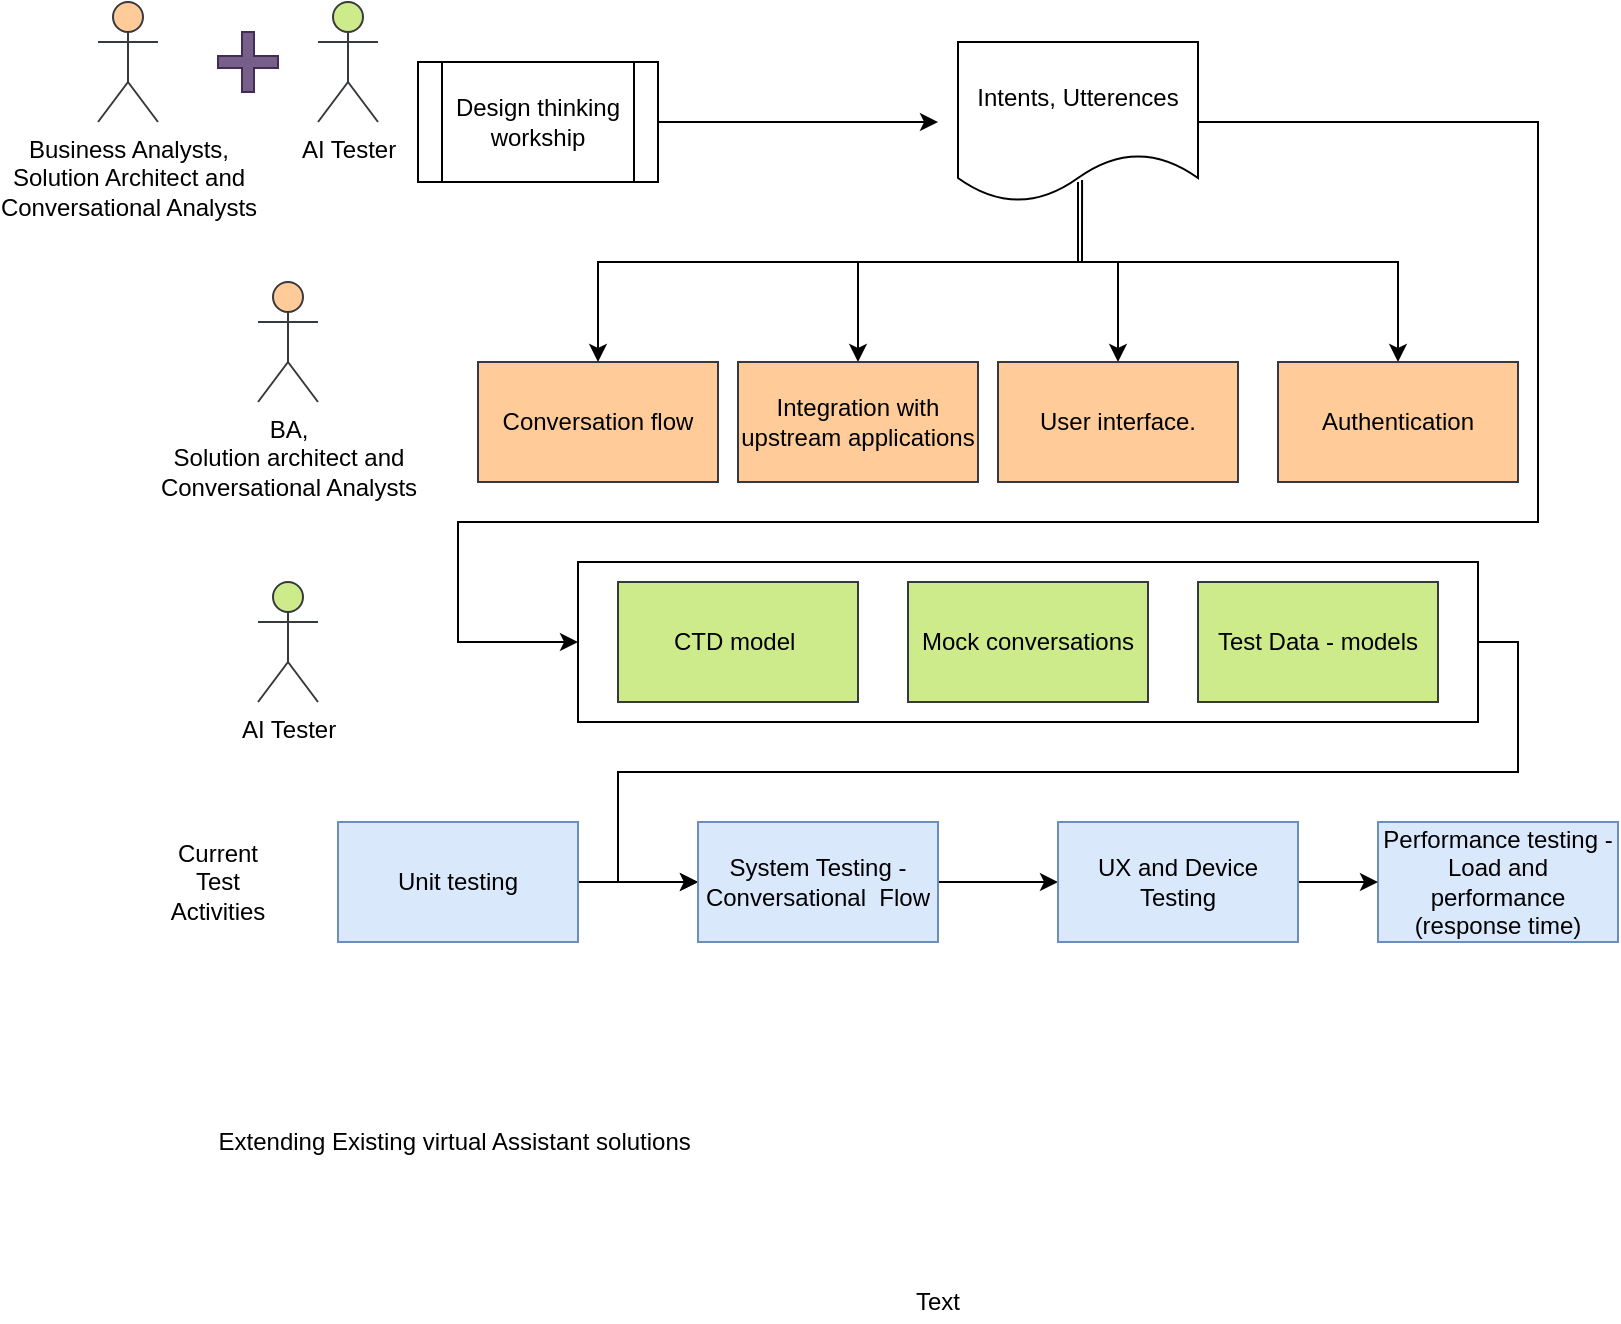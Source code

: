 <mxfile version="14.8.1" type="github">
  <diagram id="sMsKmZ36dMdmEoiFjQbl" name="Page-1">
    <mxGraphModel dx="1865" dy="524" grid="1" gridSize="10" guides="1" tooltips="1" connect="1" arrows="1" fold="1" page="1" pageScale="1" pageWidth="827" pageHeight="1169" math="0" shadow="0">
      <root>
        <mxCell id="0" />
        <mxCell id="1" parent="0" />
        <mxCell id="61uGcUXwKeX0_CccamnW-13" style="edgeStyle=orthogonalEdgeStyle;rounded=0;orthogonalLoop=1;jettySize=auto;html=1;exitX=1;exitY=0.5;exitDx=0;exitDy=0;entryX=0;entryY=0.5;entryDx=0;entryDy=0;startArrow=none;startFill=0;" edge="1" parent="1" source="yppVhn_TZPLiQ2y8EMe6-29" target="yppVhn_TZPLiQ2y8EMe6-13">
          <mxGeometry relative="1" as="geometry">
            <Array as="points">
              <mxPoint x="700" y="390" />
              <mxPoint x="700" y="455" />
              <mxPoint x="250" y="455" />
              <mxPoint x="250" y="510" />
            </Array>
          </mxGeometry>
        </mxCell>
        <mxCell id="yppVhn_TZPLiQ2y8EMe6-29" value="" style="rounded=0;whiteSpace=wrap;html=1;" parent="1" vertex="1">
          <mxGeometry x="230" y="350" width="450" height="80" as="geometry" />
        </mxCell>
        <mxCell id="yppVhn_TZPLiQ2y8EMe6-2" style="edgeStyle=orthogonalEdgeStyle;rounded=0;orthogonalLoop=1;jettySize=auto;html=1;" parent="1" source="yppVhn_TZPLiQ2y8EMe6-1" edge="1">
          <mxGeometry relative="1" as="geometry">
            <mxPoint x="410" y="130" as="targetPoint" />
          </mxGeometry>
        </mxCell>
        <mxCell id="yppVhn_TZPLiQ2y8EMe6-1" value="Design thinking workship" style="shape=process;whiteSpace=wrap;html=1;backgroundOutline=1;" parent="1" vertex="1">
          <mxGeometry x="150" y="100" width="120" height="60" as="geometry" />
        </mxCell>
        <mxCell id="yppVhn_TZPLiQ2y8EMe6-19" style="edgeStyle=orthogonalEdgeStyle;rounded=0;orthogonalLoop=1;jettySize=auto;html=1;entryX=0.5;entryY=0;entryDx=0;entryDy=0;" parent="1" source="yppVhn_TZPLiQ2y8EMe6-3" target="yppVhn_TZPLiQ2y8EMe6-8" edge="1">
          <mxGeometry relative="1" as="geometry">
            <Array as="points">
              <mxPoint x="480" y="200" />
              <mxPoint x="500" y="200" />
            </Array>
          </mxGeometry>
        </mxCell>
        <mxCell id="yppVhn_TZPLiQ2y8EMe6-26" style="edgeStyle=orthogonalEdgeStyle;rounded=0;orthogonalLoop=1;jettySize=auto;html=1;" parent="1" target="yppVhn_TZPLiQ2y8EMe6-7" edge="1">
          <mxGeometry relative="1" as="geometry">
            <mxPoint x="480" y="160" as="sourcePoint" />
            <Array as="points">
              <mxPoint x="480" y="200" />
              <mxPoint x="640" y="200" />
            </Array>
          </mxGeometry>
        </mxCell>
        <mxCell id="yppVhn_TZPLiQ2y8EMe6-27" style="edgeStyle=orthogonalEdgeStyle;rounded=0;orthogonalLoop=1;jettySize=auto;html=1;" parent="1" source="yppVhn_TZPLiQ2y8EMe6-3" target="yppVhn_TZPLiQ2y8EMe6-6" edge="1">
          <mxGeometry relative="1" as="geometry">
            <Array as="points">
              <mxPoint x="480" y="200" />
              <mxPoint x="370" y="200" />
            </Array>
          </mxGeometry>
        </mxCell>
        <mxCell id="61uGcUXwKeX0_CccamnW-6" style="edgeStyle=orthogonalEdgeStyle;rounded=0;orthogonalLoop=1;jettySize=auto;html=1;exitX=1;exitY=0.5;exitDx=0;exitDy=0;entryX=0;entryY=0.5;entryDx=0;entryDy=0;" edge="1" parent="1" source="yppVhn_TZPLiQ2y8EMe6-3" target="yppVhn_TZPLiQ2y8EMe6-29">
          <mxGeometry relative="1" as="geometry">
            <Array as="points">
              <mxPoint x="710" y="130" />
              <mxPoint x="710" y="330" />
              <mxPoint x="170" y="330" />
              <mxPoint x="170" y="390" />
            </Array>
          </mxGeometry>
        </mxCell>
        <mxCell id="yppVhn_TZPLiQ2y8EMe6-3" value="Intents, Utterences" style="shape=document;whiteSpace=wrap;html=1;boundedLbl=1;" parent="1" vertex="1">
          <mxGeometry x="420" y="90" width="120" height="80" as="geometry" />
        </mxCell>
        <mxCell id="yppVhn_TZPLiQ2y8EMe6-4" value="Conversation flow" style="rounded=0;whiteSpace=wrap;html=1;fillColor=#ffcc99;strokeColor=#36393d;" parent="1" vertex="1">
          <mxGeometry x="180" y="250" width="120" height="60" as="geometry" />
        </mxCell>
        <mxCell id="yppVhn_TZPLiQ2y8EMe6-6" value="Integration with upstream applications" style="rounded=0;whiteSpace=wrap;html=1;fillColor=#ffcc99;strokeColor=#36393d;" parent="1" vertex="1">
          <mxGeometry x="310" y="250" width="120" height="60" as="geometry" />
        </mxCell>
        <mxCell id="yppVhn_TZPLiQ2y8EMe6-7" value="Authentication" style="rounded=0;whiteSpace=wrap;html=1;fillColor=#ffcc99;strokeColor=#36393d;" parent="1" vertex="1">
          <mxGeometry x="580" y="250" width="120" height="60" as="geometry" />
        </mxCell>
        <mxCell id="yppVhn_TZPLiQ2y8EMe6-8" value="User interface." style="rounded=0;whiteSpace=wrap;html=1;fillColor=#ffcc99;strokeColor=#36393d;" parent="1" vertex="1">
          <mxGeometry x="440" y="250" width="120" height="60" as="geometry" />
        </mxCell>
        <mxCell id="yppVhn_TZPLiQ2y8EMe6-11" value="AI Tester" style="shape=umlActor;verticalLabelPosition=bottom;verticalAlign=top;html=1;outlineConnect=0;fillColor=#cdeb8b;strokeColor=#36393d;" parent="1" vertex="1">
          <mxGeometry x="70" y="360" width="30" height="60" as="geometry" />
        </mxCell>
        <mxCell id="61uGcUXwKeX0_CccamnW-2" style="edgeStyle=orthogonalEdgeStyle;rounded=0;orthogonalLoop=1;jettySize=auto;html=1;exitX=1;exitY=0.5;exitDx=0;exitDy=0;entryX=0;entryY=0.5;entryDx=0;entryDy=0;" edge="1" parent="1" source="yppVhn_TZPLiQ2y8EMe6-12" target="yppVhn_TZPLiQ2y8EMe6-13">
          <mxGeometry relative="1" as="geometry" />
        </mxCell>
        <mxCell id="yppVhn_TZPLiQ2y8EMe6-12" value="Unit testing" style="rounded=0;whiteSpace=wrap;html=1;fillColor=#dae8fc;strokeColor=#6c8ebf;" parent="1" vertex="1">
          <mxGeometry x="110" y="480" width="120" height="60" as="geometry" />
        </mxCell>
        <mxCell id="61uGcUXwKeX0_CccamnW-3" style="edgeStyle=orthogonalEdgeStyle;rounded=0;orthogonalLoop=1;jettySize=auto;html=1;exitX=1;exitY=0.5;exitDx=0;exitDy=0;entryX=0;entryY=0.5;entryDx=0;entryDy=0;" edge="1" parent="1" source="yppVhn_TZPLiQ2y8EMe6-13" target="yppVhn_TZPLiQ2y8EMe6-17">
          <mxGeometry relative="1" as="geometry" />
        </mxCell>
        <mxCell id="yppVhn_TZPLiQ2y8EMe6-13" value="System Testing - Conversational&amp;nbsp; Flow" style="rounded=0;whiteSpace=wrap;html=1;fillColor=#dae8fc;strokeColor=#6c8ebf;" parent="1" vertex="1">
          <mxGeometry x="290" y="480" width="120" height="60" as="geometry" />
        </mxCell>
        <mxCell id="yppVhn_TZPLiQ2y8EMe6-16" value="Performance testing - Load and performance (response time)" style="rounded=0;whiteSpace=wrap;html=1;fillColor=#dae8fc;strokeColor=#6c8ebf;" parent="1" vertex="1">
          <mxGeometry x="630" y="480" width="120" height="60" as="geometry" />
        </mxCell>
        <mxCell id="61uGcUXwKeX0_CccamnW-4" style="edgeStyle=orthogonalEdgeStyle;rounded=0;orthogonalLoop=1;jettySize=auto;html=1;exitX=1;exitY=0.5;exitDx=0;exitDy=0;entryX=0;entryY=0.5;entryDx=0;entryDy=0;" edge="1" parent="1" source="yppVhn_TZPLiQ2y8EMe6-17" target="yppVhn_TZPLiQ2y8EMe6-16">
          <mxGeometry relative="1" as="geometry" />
        </mxCell>
        <mxCell id="yppVhn_TZPLiQ2y8EMe6-17" value="UX and Device Testing" style="rounded=0;whiteSpace=wrap;html=1;fillColor=#dae8fc;strokeColor=#6c8ebf;" parent="1" vertex="1">
          <mxGeometry x="470" y="480" width="120" height="60" as="geometry" />
        </mxCell>
        <mxCell id="yppVhn_TZPLiQ2y8EMe6-22" value="BA, &lt;br&gt;Solution architect and &lt;br&gt;Conversational Analysts" style="shape=umlActor;verticalLabelPosition=bottom;verticalAlign=top;html=1;outlineConnect=0;fillColor=#ffcc99;strokeColor=#36393d;" parent="1" vertex="1">
          <mxGeometry x="70" y="210" width="30" height="60" as="geometry" />
        </mxCell>
        <mxCell id="yppVhn_TZPLiQ2y8EMe6-23" value="CTD model&amp;nbsp;" style="rounded=0;whiteSpace=wrap;html=1;fillColor=#cdeb8b;strokeColor=#36393d;" parent="1" vertex="1">
          <mxGeometry x="250" y="360" width="120" height="60" as="geometry" />
        </mxCell>
        <mxCell id="yppVhn_TZPLiQ2y8EMe6-24" value="Mock conversations" style="rounded=0;whiteSpace=wrap;html=1;fillColor=#cdeb8b;strokeColor=#36393d;" parent="1" vertex="1">
          <mxGeometry x="395" y="360" width="120" height="60" as="geometry" />
        </mxCell>
        <mxCell id="yppVhn_TZPLiQ2y8EMe6-25" value="Test Data - models" style="rounded=0;whiteSpace=wrap;html=1;fillColor=#cdeb8b;strokeColor=#36393d;" parent="1" vertex="1">
          <mxGeometry x="540" y="360" width="120" height="60" as="geometry" />
        </mxCell>
        <mxCell id="yppVhn_TZPLiQ2y8EMe6-28" style="edgeStyle=orthogonalEdgeStyle;rounded=0;orthogonalLoop=1;jettySize=auto;html=1;exitX=0.517;exitY=0.863;exitDx=0;exitDy=0;exitPerimeter=0;" parent="1" source="yppVhn_TZPLiQ2y8EMe6-3" edge="1">
          <mxGeometry relative="1" as="geometry">
            <mxPoint x="490" y="180" as="sourcePoint" />
            <mxPoint x="240" y="250" as="targetPoint" />
            <Array as="points">
              <mxPoint x="482" y="200" />
              <mxPoint x="240" y="200" />
            </Array>
          </mxGeometry>
        </mxCell>
        <mxCell id="yppVhn_TZPLiQ2y8EMe6-32" value="Current Test Activities" style="text;html=1;strokeColor=none;fillColor=none;align=center;verticalAlign=middle;whiteSpace=wrap;rounded=0;" parent="1" vertex="1">
          <mxGeometry x="30" y="500" width="40" height="20" as="geometry" />
        </mxCell>
        <mxCell id="yppVhn_TZPLiQ2y8EMe6-33" value="Extending Existing virtual Assistant solutions&amp;nbsp;" style="text;html=1;strokeColor=none;fillColor=none;align=center;verticalAlign=middle;whiteSpace=wrap;rounded=0;" parent="1" vertex="1">
          <mxGeometry x="40" y="630" width="260" height="20" as="geometry" />
        </mxCell>
        <mxCell id="yppVhn_TZPLiQ2y8EMe6-37" value="Text" style="text;html=1;strokeColor=none;fillColor=none;align=center;verticalAlign=middle;whiteSpace=wrap;rounded=0;" parent="1" vertex="1">
          <mxGeometry x="390" y="710" width="40" height="20" as="geometry" />
        </mxCell>
        <mxCell id="61uGcUXwKeX0_CccamnW-10" value="Business Analysts, &lt;br&gt;Solution Architect and &lt;br&gt;Conversational Analysts" style="shape=umlActor;verticalLabelPosition=bottom;verticalAlign=top;html=1;outlineConnect=0;fillColor=#ffcc99;strokeColor=#36393d;" vertex="1" parent="1">
          <mxGeometry x="-10" y="70" width="30" height="60" as="geometry" />
        </mxCell>
        <mxCell id="61uGcUXwKeX0_CccamnW-11" value="AI Tester" style="shape=umlActor;verticalLabelPosition=bottom;verticalAlign=top;html=1;outlineConnect=0;fillColor=#cdeb8b;strokeColor=#36393d;" vertex="1" parent="1">
          <mxGeometry x="100" y="70" width="30" height="60" as="geometry" />
        </mxCell>
        <mxCell id="61uGcUXwKeX0_CccamnW-12" value="" style="shape=cross;whiteSpace=wrap;html=1;fillColor=#76608a;strokeColor=#432D57;fontColor=#ffffff;" vertex="1" parent="1">
          <mxGeometry x="50" y="85" width="30" height="30" as="geometry" />
        </mxCell>
      </root>
    </mxGraphModel>
  </diagram>
</mxfile>
